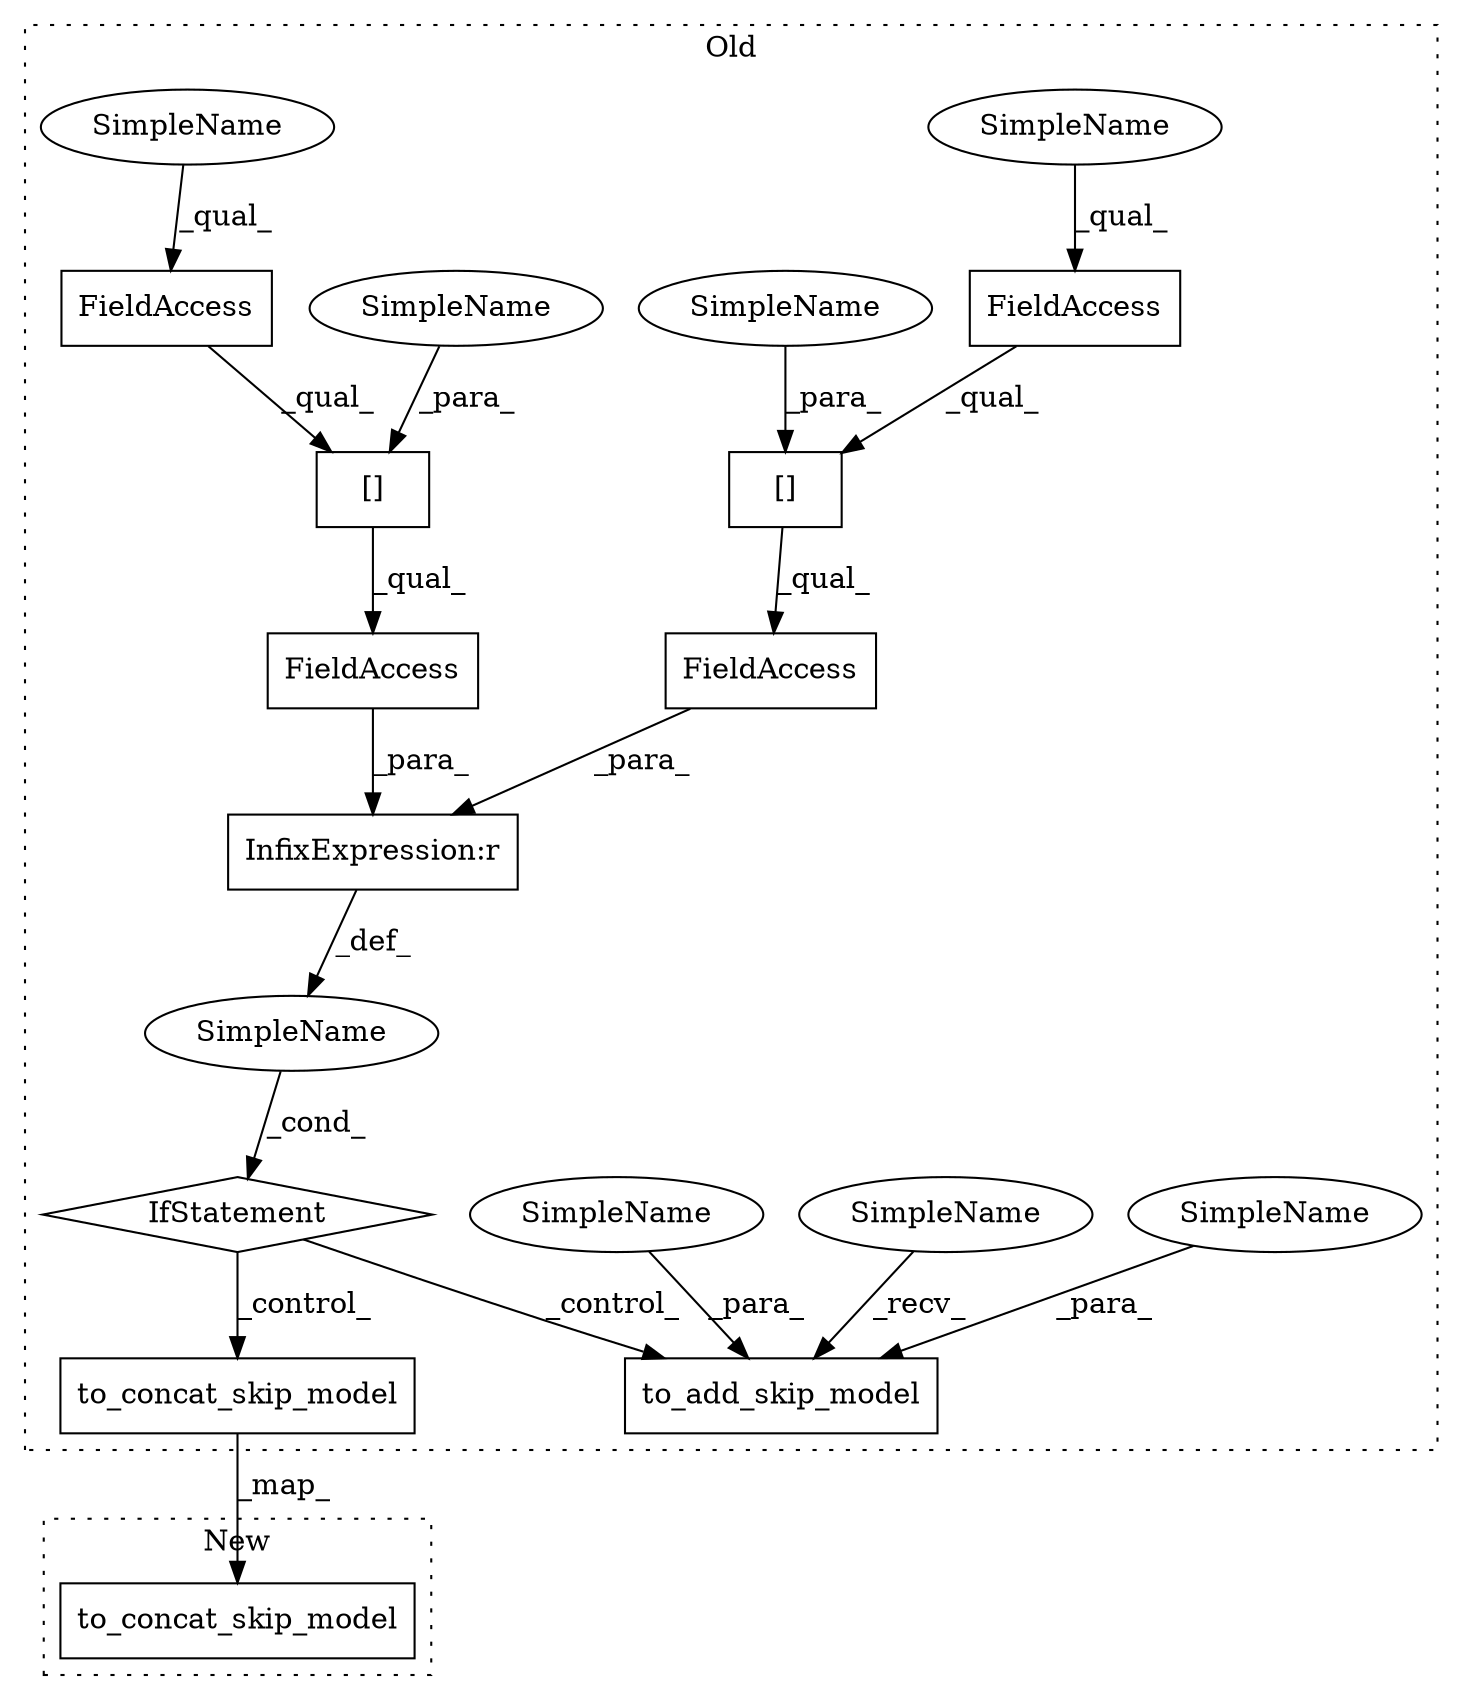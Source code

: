 digraph G {
subgraph cluster0 {
1 [label="to_concat_skip_model" a="32" s="1505,1535" l="21,1" shape="box"];
3 [label="InfixExpression:r" a="27" s="1399" l="4" shape="box"];
4 [label="to_add_skip_model" a="32" s="1449,1476" l="18,1" shape="box"];
5 [label="FieldAccess" a="22" s="1369" l="30" shape="box"];
6 [label="[]" a="2" s="1369,1390" l="17,1" shape="box"];
7 [label="FieldAccess" a="22" s="1403" l="30" shape="box"];
8 [label="[]" a="2" s="1403,1424" l="17,1" shape="box"];
9 [label="FieldAccess" a="22" s="1403" l="16" shape="box"];
10 [label="FieldAccess" a="22" s="1369" l="16" shape="box"];
11 [label="IfStatement" a="25" s="1365,1433" l="4,2" shape="diamond"];
12 [label="SimpleName" a="42" s="" l="" shape="ellipse"];
13 [label="SimpleName" a="42" s="1369" l="5" shape="ellipse"];
14 [label="SimpleName" a="42" s="1443" l="5" shape="ellipse"];
15 [label="SimpleName" a="42" s="1403" l="5" shape="ellipse"];
16 [label="SimpleName" a="42" s="1467" l="4" shape="ellipse"];
17 [label="SimpleName" a="42" s="1386" l="4" shape="ellipse"];
18 [label="SimpleName" a="42" s="1420" l="4" shape="ellipse"];
19 [label="SimpleName" a="42" s="1472" l="4" shape="ellipse"];
label = "Old";
style="dotted";
}
subgraph cluster1 {
2 [label="to_concat_skip_model" a="32" s="1561,1591" l="21,1" shape="box"];
label = "New";
style="dotted";
}
1 -> 2 [label="_map_"];
3 -> 12 [label="_def_"];
5 -> 3 [label="_para_"];
6 -> 5 [label="_qual_"];
7 -> 3 [label="_para_"];
8 -> 7 [label="_qual_"];
9 -> 8 [label="_qual_"];
10 -> 6 [label="_qual_"];
11 -> 4 [label="_control_"];
11 -> 1 [label="_control_"];
12 -> 11 [label="_cond_"];
13 -> 10 [label="_qual_"];
14 -> 4 [label="_recv_"];
15 -> 9 [label="_qual_"];
16 -> 4 [label="_para_"];
17 -> 6 [label="_para_"];
18 -> 8 [label="_para_"];
19 -> 4 [label="_para_"];
}